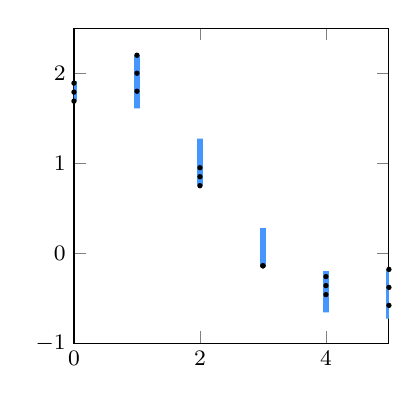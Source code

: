 % This file was created by matlab2tikz.
%
\definecolor{mycolor1}{rgb}{0.271,0.588,1.0}%
%
\begin{tikzpicture}
\footnotesize

\begin{axis}[%
width=4cm,
height=4cm,
at={(0in,0in)},
scale only axis,
xmin=0,
xmax=5,
ymin=-1,
ymax=2.5,
axis background/.style={fill=white}
]

\addplot[area legend, line width=2.0pt, draw=mycolor1, fill=mycolor1, forget plot]
table[row sep=crcr] {%
x	y\\
0	1.69\\
0	1.913\\
}--cycle;

\addplot[area legend, line width=2.0pt, draw=mycolor1, fill=mycolor1, forget plot]
table[row sep=crcr] {%
x	y\\
1	1.609\\
1	2.2\\
}--cycle;

\addplot[area legend, line width=2.0pt, draw=mycolor1, fill=mycolor1, forget plot]
table[row sep=crcr] {%
x	y\\
2	0.75\\
2	1.274\\
}--cycle;

\addplot[area legend, line width=2.0pt, draw=mycolor1, fill=mycolor1, forget plot]
table[row sep=crcr] {%
x	y\\
3	-0.14\\
3	0.278\\
}--cycle;

\addplot[area legend, line width=2.0pt, draw=mycolor1, fill=mycolor1, forget plot]
table[row sep=crcr] {%
x	y\\
4	-0.657\\
4	-0.2\\
}--cycle;

\addplot[area legend, line width=2.0pt, draw=mycolor1, fill=mycolor1, forget plot]
table[row sep=crcr] {%
x	y\\
5	-0.728\\
5	-0.18\\
}--cycle;
\addplot [color=black, only marks, mark=*, mark size=0.75pt, mark options={solid, black}, forget plot]
  table[row sep=crcr]{%
0	1.79\\
};
\addplot [color=black, only marks, mark=*, mark size=0.75pt, mark options={solid, black}, forget plot]
  table[row sep=crcr]{%
0	1.89\\
};
\addplot [color=black, only marks, mark=*, mark size=0.75pt, mark options={solid, black}, forget plot]
  table[row sep=crcr]{%
0	1.69\\
};
\addplot [color=black, only marks, mark=*, mark size=0.75pt, mark options={solid, black}, forget plot]
  table[row sep=crcr]{%
1	2\\
};
\addplot [color=black, only marks, mark=*, mark size=0.75pt, mark options={solid, black}, forget plot]
  table[row sep=crcr]{%
1	2.2\\
};
\addplot [color=black, only marks, mark=*, mark size=0.75pt, mark options={solid, black}, forget plot]
  table[row sep=crcr]{%
1	1.8\\
};
\addplot [color=black, only marks, mark=*, mark size=0.75pt, mark options={solid, black}, forget plot]
  table[row sep=crcr]{%
2	0.85\\
};
\addplot [color=black, only marks, mark=*, mark size=0.75pt, mark options={solid, black}, forget plot]
  table[row sep=crcr]{%
2	0.95\\
};
\addplot [color=black, only marks, mark=*, mark size=0.75pt, mark options={solid, black}, forget plot]
  table[row sep=crcr]{%
2	0.75\\
};
\addplot [color=black, only marks, mark=*, mark size=0.75pt, mark options={solid, black}, forget plot]
  table[row sep=crcr]{%
3	-0.14\\
};
\addplot [color=black, only marks, mark=*, mark size=0.75pt, mark options={solid, black}, forget plot]
  table[row sep=crcr]{%
3	-0.14\\
};
\addplot [color=black, only marks, mark=*, mark size=0.75pt, mark options={solid, black}, forget plot]
  table[row sep=crcr]{%
3	-0.14\\
};
\addplot [color=black, only marks, mark=*, mark size=0.75pt, mark options={solid, black}, forget plot]
  table[row sep=crcr]{%
4	-0.36\\
};
\addplot [color=black, only marks, mark=*, mark size=0.75pt, mark options={solid, black}, forget plot]
  table[row sep=crcr]{%
4	-0.46\\
};
\addplot [color=black, only marks, mark=*, mark size=0.75pt, mark options={solid, black}, forget plot]
  table[row sep=crcr]{%
4	-0.26\\
};
\addplot [color=black, only marks, mark=*, mark size=0.75pt, mark options={solid, black}, forget plot]
  table[row sep=crcr]{%
5	-0.38\\
};
\addplot [color=black, only marks, mark=*, mark size=0.75pt, mark options={solid, black}, forget plot]
  table[row sep=crcr]{%
5	-0.58\\
};
\addplot [color=black, only marks, mark=*, mark size=0.75pt, mark options={solid, black}, forget plot]
  table[row sep=crcr]{%
5	-0.18\\
};
\end{axis}
\end{tikzpicture}%